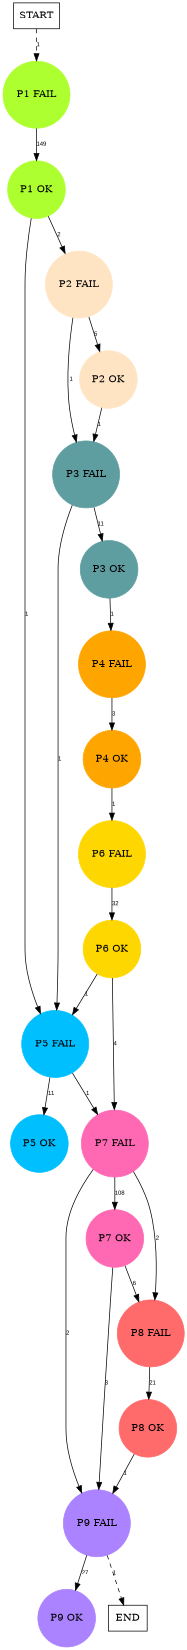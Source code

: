 digraph graphname {
	dpi = 150
	size="16,11!";
	margin = 0;
"P1 FAIL" [shape=circle, color=greenyellow, style=filled]"P1 OK" [shape=circle, color=greenyellow, style=filled]"P2 FAIL" [shape=circle, color=bisque, style=filled]"P2 OK" [shape=circle, color=bisque, style=filled]"P3 FAIL" [shape=circle, color=cadetblue, style=filled]"P3 OK" [shape=circle, color=cadetblue, style=filled]"P5 FAIL" [shape=circle, color=deepskyblue, style=filled]"P5 OK" [shape=circle, color=deepskyblue, style=filled]"P6 FAIL" [shape=circle, color=gold, style=filled]"P6 OK" [shape=circle, color=gold, style=filled]"P7 FAIL" [shape=circle, color=hotpink, style=filled]"P7 OK" [shape=circle, color=hotpink, style=filled]"P8 FAIL" [shape=circle, color=indianred1, style=filled]"P8 OK" [shape=circle, color=indianred1, style=filled]"P9 FAIL" [shape=circle, color=mediumpurple1, style=filled]"P9 OK" [shape=circle, color=mediumpurple1, style=filled]"P4 FAIL" [shape=circle, color=orange, style=filled]"P4 OK" [shape=circle, color=orange, style=filled]"START" [shape=box, fillcolor=white, style=filled, color=black]"END" [shape=box, fillcolor=white, style=filled, color=black]"P1 FAIL" -> "P1 OK" [ label ="149" labelfloat=false fontname="Arial" fontsize=8]
"P1 OK" -> "P2 FAIL" [ label ="2" labelfloat=false fontname="Arial" fontsize=8]
"P1 OK" -> "P5 FAIL" [ label ="1" labelfloat=false fontname="Arial" fontsize=8]
"P2 FAIL" -> "P2 OK" [ label ="5" labelfloat=false fontname="Arial" fontsize=8]
"P2 FAIL" -> "P3 FAIL" [ label ="1" labelfloat=false fontname="Arial" fontsize=8]
"P2 OK" -> "P3 FAIL" [ label ="1" labelfloat=false fontname="Arial" fontsize=8]
"P3 FAIL" -> "P3 OK" [ label ="11" labelfloat=false fontname="Arial" fontsize=8]
"P3 FAIL" -> "P5 FAIL" [ label ="1" labelfloat=false fontname="Arial" fontsize=8]
"P3 OK" -> "P4 FAIL" [ label ="1" labelfloat=false fontname="Arial" fontsize=8]
"P5 FAIL" -> "P5 OK" [ label ="11" labelfloat=false fontname="Arial" fontsize=8]
"P5 FAIL" -> "P7 FAIL" [ label ="1" labelfloat=false fontname="Arial" fontsize=8]
"P6 FAIL" -> "P6 OK" [ label ="32" labelfloat=false fontname="Arial" fontsize=8]
"P6 OK" -> "P5 FAIL" [ label ="1" labelfloat=false fontname="Arial" fontsize=8]
"P6 OK" -> "P7 FAIL" [ label ="4" labelfloat=false fontname="Arial" fontsize=8]
"P7 FAIL" -> "P7 OK" [ label ="108" labelfloat=false fontname="Arial" fontsize=8]
"P7 FAIL" -> "P8 FAIL" [ label ="2" labelfloat=false fontname="Arial" fontsize=8]
"P7 FAIL" -> "P9 FAIL" [ label ="2" labelfloat=false fontname="Arial" fontsize=8]
"P7 OK" -> "P8 FAIL" [ label ="6" labelfloat=false fontname="Arial" fontsize=8]
"P7 OK" -> "P9 FAIL" [ label ="3" labelfloat=false fontname="Arial" fontsize=8]
"P8 FAIL" -> "P8 OK" [ label ="21" labelfloat=false fontname="Arial" fontsize=8]
"P8 OK" -> "P9 FAIL" [ label ="1" labelfloat=false fontname="Arial" fontsize=8]
"P9 FAIL" -> "P9 OK" [ label ="27" labelfloat=false fontname="Arial" fontsize=8]
"P9 FAIL" -> "END" [ style = dashed label ="1" labelfloat=false fontname="Arial" fontsize=8]
"P4 FAIL" -> "P4 OK" [ label ="3" labelfloat=false fontname="Arial" fontsize=8]
"P4 OK" -> "P6 FAIL" [ label ="1" labelfloat=false fontname="Arial" fontsize=8]
"START" -> "P1 FAIL" [ style = dashed label ="1" labelfloat=false fontname="Arial" fontsize=8]
}